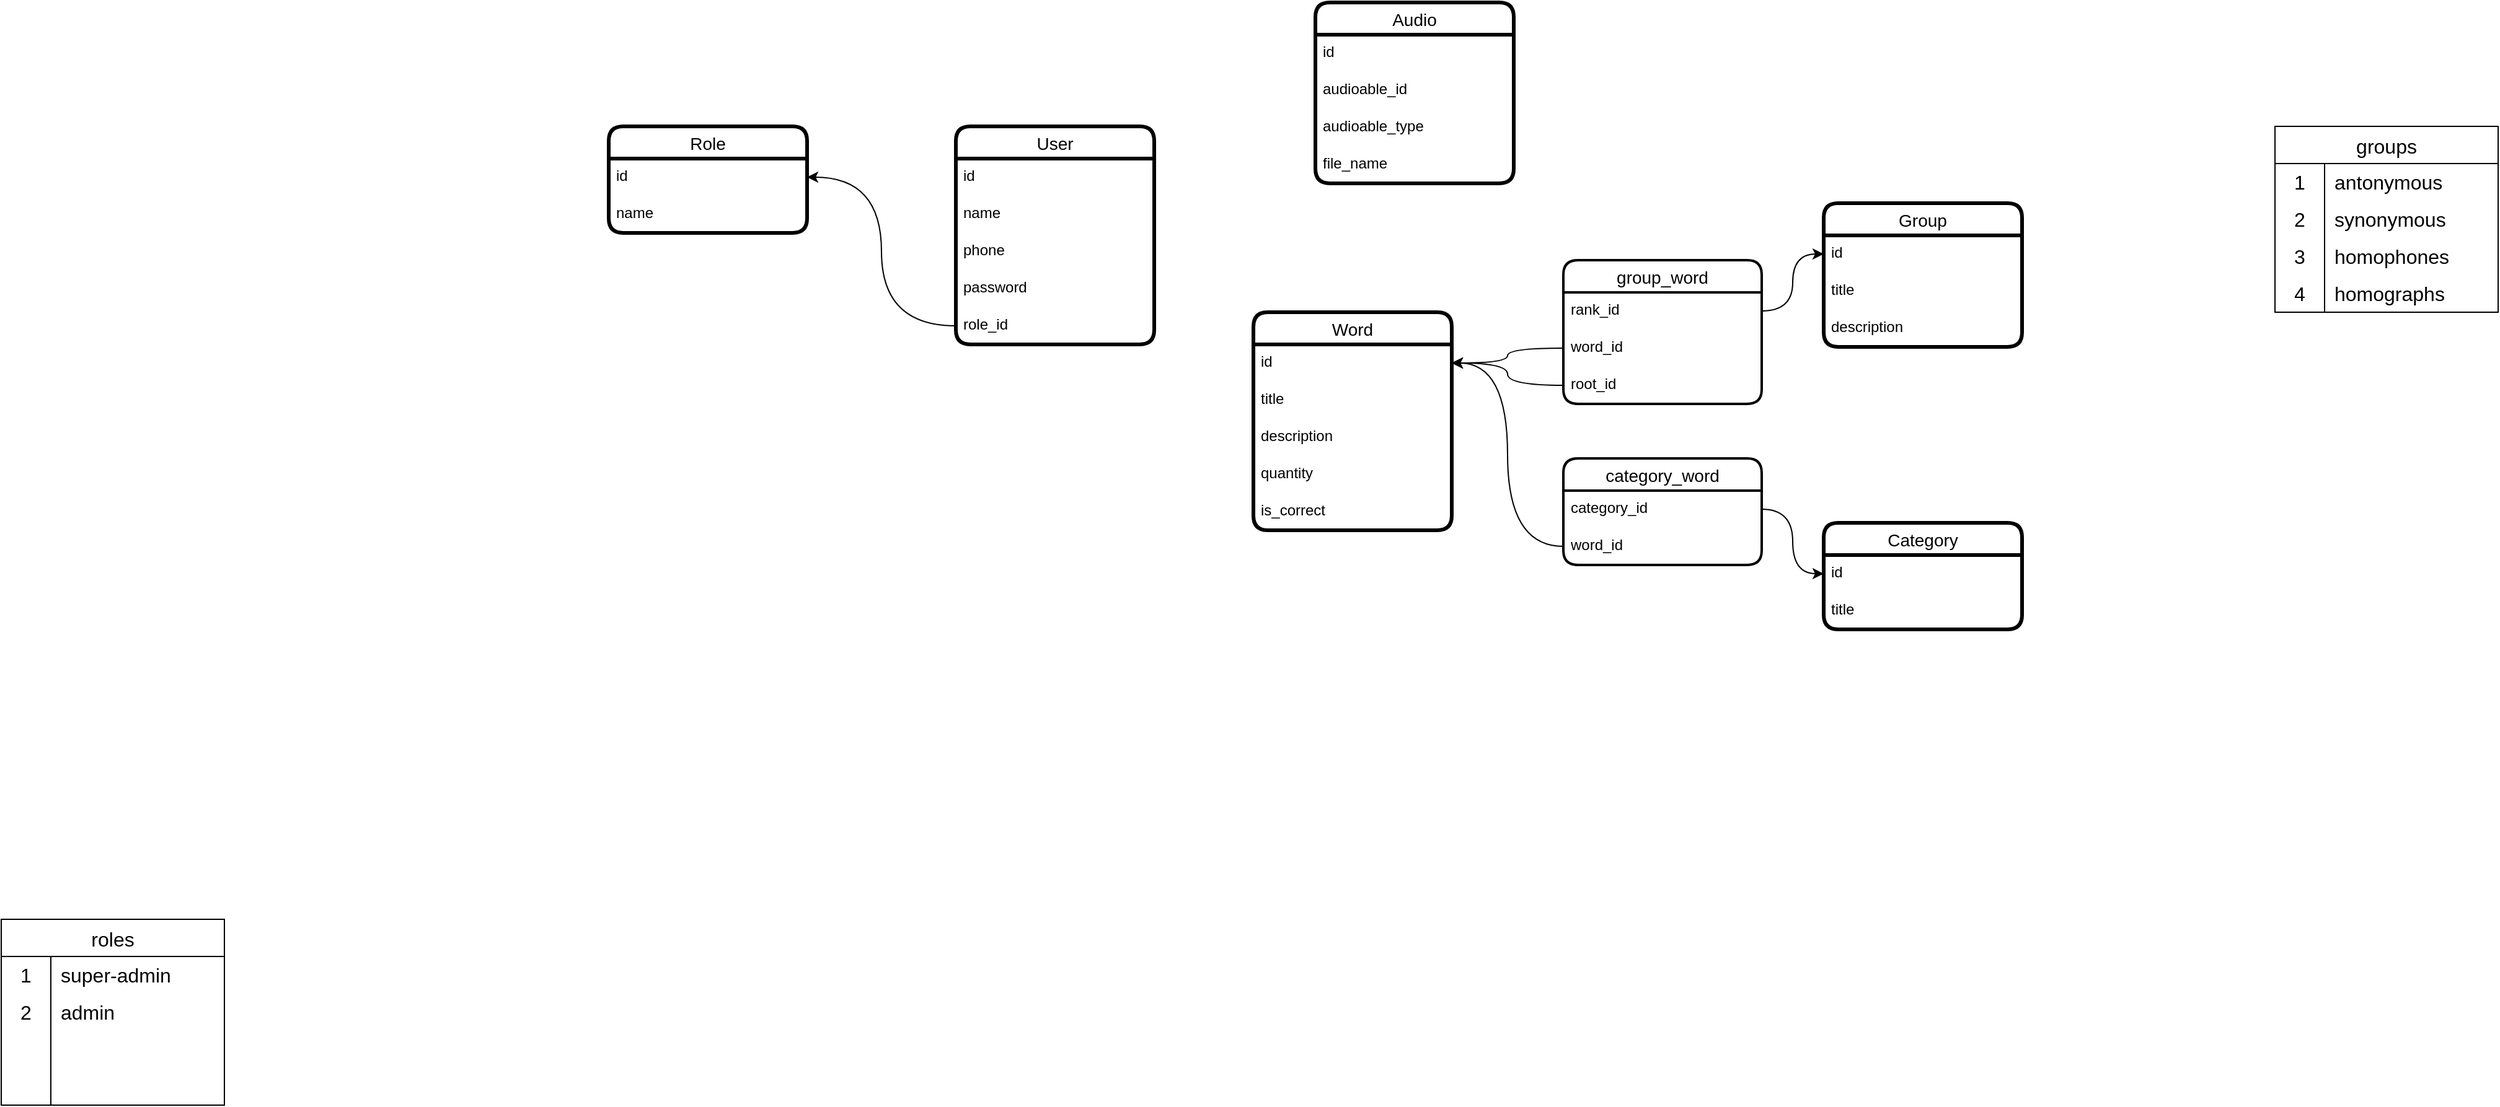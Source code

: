 <mxfile version="22.1.3" type="github">
  <diagram name="Страница 1" id="WVxcMm0KjkR60h23hDJV">
    <mxGraphModel dx="2200" dy="1868" grid="1" gridSize="10" guides="1" tooltips="1" connect="1" arrows="1" fold="1" page="1" pageScale="1" pageWidth="827" pageHeight="1169" math="0" shadow="0">
      <root>
        <mxCell id="0" />
        <mxCell id="1" parent="0" />
        <mxCell id="9s2KFk0PjAGt847YJdl5-2" value="User" style="swimlane;fontStyle=0;childLayout=stackLayout;horizontal=1;startSize=26;horizontalStack=0;resizeParent=1;resizeParentMax=0;resizeLast=0;collapsible=1;marginBottom=0;align=center;fontSize=14;rounded=1;strokeWidth=3;" parent="1" vertex="1">
          <mxGeometry x="590" y="-160" width="160" height="176" as="geometry" />
        </mxCell>
        <mxCell id="9s2KFk0PjAGt847YJdl5-3" value="id" style="text;strokeColor=none;fillColor=none;spacingLeft=4;spacingRight=4;overflow=hidden;rotatable=0;points=[[0,0.5],[1,0.5]];portConstraint=eastwest;fontSize=12;whiteSpace=wrap;html=1;" parent="9s2KFk0PjAGt847YJdl5-2" vertex="1">
          <mxGeometry y="26" width="160" height="30" as="geometry" />
        </mxCell>
        <mxCell id="9s2KFk0PjAGt847YJdl5-4" value="name" style="text;strokeColor=none;fillColor=none;spacingLeft=4;spacingRight=4;overflow=hidden;rotatable=0;points=[[0,0.5],[1,0.5]];portConstraint=eastwest;fontSize=12;whiteSpace=wrap;html=1;" parent="9s2KFk0PjAGt847YJdl5-2" vertex="1">
          <mxGeometry y="56" width="160" height="30" as="geometry" />
        </mxCell>
        <mxCell id="9s2KFk0PjAGt847YJdl5-5" value="phone" style="text;strokeColor=none;fillColor=none;spacingLeft=4;spacingRight=4;overflow=hidden;rotatable=0;points=[[0,0.5],[1,0.5]];portConstraint=eastwest;fontSize=12;whiteSpace=wrap;html=1;" parent="9s2KFk0PjAGt847YJdl5-2" vertex="1">
          <mxGeometry y="86" width="160" height="30" as="geometry" />
        </mxCell>
        <mxCell id="9s2KFk0PjAGt847YJdl5-6" value="password" style="text;strokeColor=none;fillColor=none;spacingLeft=4;spacingRight=4;overflow=hidden;rotatable=0;points=[[0,0.5],[1,0.5]];portConstraint=eastwest;fontSize=12;whiteSpace=wrap;html=1;" parent="9s2KFk0PjAGt847YJdl5-2" vertex="1">
          <mxGeometry y="116" width="160" height="30" as="geometry" />
        </mxCell>
        <mxCell id="KiJKbOR4MMH_Shu24o2U-1" value="role_id" style="text;strokeColor=none;fillColor=none;spacingLeft=4;spacingRight=4;overflow=hidden;rotatable=0;points=[[0,0.5],[1,0.5]];portConstraint=eastwest;fontSize=12;whiteSpace=wrap;html=1;" vertex="1" parent="9s2KFk0PjAGt847YJdl5-2">
          <mxGeometry y="146" width="160" height="30" as="geometry" />
        </mxCell>
        <mxCell id="9s2KFk0PjAGt847YJdl5-7" value="Role" style="swimlane;fontStyle=0;childLayout=stackLayout;horizontal=1;startSize=26;horizontalStack=0;resizeParent=1;resizeParentMax=0;resizeLast=0;collapsible=1;marginBottom=0;align=center;fontSize=14;rounded=1;strokeWidth=3;" parent="1" vertex="1">
          <mxGeometry x="310" y="-160" width="160" height="86" as="geometry" />
        </mxCell>
        <mxCell id="9s2KFk0PjAGt847YJdl5-8" value="id" style="text;strokeColor=none;fillColor=none;spacingLeft=4;spacingRight=4;overflow=hidden;rotatable=0;points=[[0,0.5],[1,0.5]];portConstraint=eastwest;fontSize=12;whiteSpace=wrap;html=1;" parent="9s2KFk0PjAGt847YJdl5-7" vertex="1">
          <mxGeometry y="26" width="160" height="30" as="geometry" />
        </mxCell>
        <mxCell id="9s2KFk0PjAGt847YJdl5-9" value="name" style="text;strokeColor=none;fillColor=none;spacingLeft=4;spacingRight=4;overflow=hidden;rotatable=0;points=[[0,0.5],[1,0.5]];portConstraint=eastwest;fontSize=12;whiteSpace=wrap;html=1;" parent="9s2KFk0PjAGt847YJdl5-7" vertex="1">
          <mxGeometry y="56" width="160" height="30" as="geometry" />
        </mxCell>
        <mxCell id="9s2KFk0PjAGt847YJdl5-15" value="Word" style="swimlane;fontStyle=0;childLayout=stackLayout;horizontal=1;startSize=26;horizontalStack=0;resizeParent=1;resizeParentMax=0;resizeLast=0;collapsible=1;marginBottom=0;align=center;fontSize=14;rounded=1;strokeWidth=3;" parent="1" vertex="1">
          <mxGeometry x="830" y="-10" width="160" height="176" as="geometry" />
        </mxCell>
        <mxCell id="9s2KFk0PjAGt847YJdl5-16" value="id" style="text;strokeColor=none;fillColor=none;spacingLeft=4;spacingRight=4;overflow=hidden;rotatable=0;points=[[0,0.5],[1,0.5]];portConstraint=eastwest;fontSize=12;whiteSpace=wrap;html=1;" parent="9s2KFk0PjAGt847YJdl5-15" vertex="1">
          <mxGeometry y="26" width="160" height="30" as="geometry" />
        </mxCell>
        <mxCell id="9s2KFk0PjAGt847YJdl5-17" value="title" style="text;strokeColor=none;fillColor=none;spacingLeft=4;spacingRight=4;overflow=hidden;rotatable=0;points=[[0,0.5],[1,0.5]];portConstraint=eastwest;fontSize=12;whiteSpace=wrap;html=1;" parent="9s2KFk0PjAGt847YJdl5-15" vertex="1">
          <mxGeometry y="56" width="160" height="30" as="geometry" />
        </mxCell>
        <mxCell id="9s2KFk0PjAGt847YJdl5-18" value="description" style="text;strokeColor=none;fillColor=none;spacingLeft=4;spacingRight=4;overflow=hidden;rotatable=0;points=[[0,0.5],[1,0.5]];portConstraint=eastwest;fontSize=12;whiteSpace=wrap;html=1;" parent="9s2KFk0PjAGt847YJdl5-15" vertex="1">
          <mxGeometry y="86" width="160" height="30" as="geometry" />
        </mxCell>
        <mxCell id="9s2KFk0PjAGt847YJdl5-58" value="quantity" style="text;strokeColor=none;fillColor=none;spacingLeft=4;spacingRight=4;overflow=hidden;rotatable=0;points=[[0,0.5],[1,0.5]];portConstraint=eastwest;fontSize=12;whiteSpace=wrap;html=1;" parent="9s2KFk0PjAGt847YJdl5-15" vertex="1">
          <mxGeometry y="116" width="160" height="30" as="geometry" />
        </mxCell>
        <mxCell id="9s2KFk0PjAGt847YJdl5-69" value="is_correct" style="text;strokeColor=none;fillColor=none;spacingLeft=4;spacingRight=4;overflow=hidden;rotatable=0;points=[[0,0.5],[1,0.5]];portConstraint=eastwest;fontSize=12;whiteSpace=wrap;html=1;" parent="9s2KFk0PjAGt847YJdl5-15" vertex="1">
          <mxGeometry y="146" width="160" height="30" as="geometry" />
        </mxCell>
        <mxCell id="9s2KFk0PjAGt847YJdl5-23" value="Category" style="swimlane;fontStyle=0;childLayout=stackLayout;horizontal=1;startSize=26;horizontalStack=0;resizeParent=1;resizeParentMax=0;resizeLast=0;collapsible=1;marginBottom=0;align=center;fontSize=14;rounded=1;strokeWidth=3;" parent="1" vertex="1">
          <mxGeometry x="1290" y="160" width="160" height="86" as="geometry" />
        </mxCell>
        <mxCell id="9s2KFk0PjAGt847YJdl5-24" value="id" style="text;strokeColor=none;fillColor=none;spacingLeft=4;spacingRight=4;overflow=hidden;rotatable=0;points=[[0,0.5],[1,0.5]];portConstraint=eastwest;fontSize=12;whiteSpace=wrap;html=1;" parent="9s2KFk0PjAGt847YJdl5-23" vertex="1">
          <mxGeometry y="26" width="160" height="30" as="geometry" />
        </mxCell>
        <mxCell id="9s2KFk0PjAGt847YJdl5-26" value="title" style="text;strokeColor=none;fillColor=none;spacingLeft=4;spacingRight=4;overflow=hidden;rotatable=0;points=[[0,0.5],[1,0.5]];portConstraint=eastwest;fontSize=12;whiteSpace=wrap;html=1;" parent="9s2KFk0PjAGt847YJdl5-23" vertex="1">
          <mxGeometry y="56" width="160" height="30" as="geometry" />
        </mxCell>
        <mxCell id="9s2KFk0PjAGt847YJdl5-28" value="category_word" style="swimlane;fontStyle=0;childLayout=stackLayout;horizontal=1;startSize=26;horizontalStack=0;resizeParent=1;resizeParentMax=0;resizeLast=0;collapsible=1;marginBottom=0;align=center;fontSize=14;rounded=1;strokeWidth=2;" parent="1" vertex="1">
          <mxGeometry x="1080" y="108" width="160" height="86" as="geometry" />
        </mxCell>
        <mxCell id="9s2KFk0PjAGt847YJdl5-30" value="category_id" style="text;strokeColor=none;fillColor=none;spacingLeft=4;spacingRight=4;overflow=hidden;rotatable=0;points=[[0,0.5],[1,0.5]];portConstraint=eastwest;fontSize=12;whiteSpace=wrap;html=1;" parent="9s2KFk0PjAGt847YJdl5-28" vertex="1">
          <mxGeometry y="26" width="160" height="30" as="geometry" />
        </mxCell>
        <mxCell id="9s2KFk0PjAGt847YJdl5-31" value="word_id" style="text;strokeColor=none;fillColor=none;spacingLeft=4;spacingRight=4;overflow=hidden;rotatable=0;points=[[0,0.5],[1,0.5]];portConstraint=eastwest;fontSize=12;whiteSpace=wrap;html=1;" parent="9s2KFk0PjAGt847YJdl5-28" vertex="1">
          <mxGeometry y="56" width="160" height="30" as="geometry" />
        </mxCell>
        <mxCell id="9s2KFk0PjAGt847YJdl5-32" style="edgeStyle=orthogonalEdgeStyle;rounded=0;orthogonalLoop=1;jettySize=auto;html=1;curved=1;" parent="1" source="9s2KFk0PjAGt847YJdl5-31" target="9s2KFk0PjAGt847YJdl5-16" edge="1">
          <mxGeometry relative="1" as="geometry" />
        </mxCell>
        <mxCell id="9s2KFk0PjAGt847YJdl5-34" style="edgeStyle=orthogonalEdgeStyle;rounded=0;orthogonalLoop=1;jettySize=auto;html=1;entryX=0;entryY=0.5;entryDx=0;entryDy=0;curved=1;" parent="1" source="9s2KFk0PjAGt847YJdl5-30" target="9s2KFk0PjAGt847YJdl5-24" edge="1">
          <mxGeometry relative="1" as="geometry" />
        </mxCell>
        <mxCell id="9s2KFk0PjAGt847YJdl5-51" value="Audio" style="swimlane;fontStyle=0;childLayout=stackLayout;horizontal=1;startSize=26;horizontalStack=0;resizeParent=1;resizeParentMax=0;resizeLast=0;collapsible=1;marginBottom=0;align=center;fontSize=14;rounded=1;strokeWidth=3;" parent="1" vertex="1">
          <mxGeometry x="880" y="-260" width="160" height="146" as="geometry" />
        </mxCell>
        <mxCell id="9s2KFk0PjAGt847YJdl5-52" value="id" style="text;strokeColor=none;fillColor=none;spacingLeft=4;spacingRight=4;overflow=hidden;rotatable=0;points=[[0,0.5],[1,0.5]];portConstraint=eastwest;fontSize=12;whiteSpace=wrap;html=1;" parent="9s2KFk0PjAGt847YJdl5-51" vertex="1">
          <mxGeometry y="26" width="160" height="30" as="geometry" />
        </mxCell>
        <mxCell id="9s2KFk0PjAGt847YJdl5-53" value="audioable_id" style="text;strokeColor=none;fillColor=none;spacingLeft=4;spacingRight=4;overflow=hidden;rotatable=0;points=[[0,0.5],[1,0.5]];portConstraint=eastwest;fontSize=12;whiteSpace=wrap;html=1;" parent="9s2KFk0PjAGt847YJdl5-51" vertex="1">
          <mxGeometry y="56" width="160" height="30" as="geometry" />
        </mxCell>
        <mxCell id="9s2KFk0PjAGt847YJdl5-54" value="audioable_type" style="text;strokeColor=none;fillColor=none;spacingLeft=4;spacingRight=4;overflow=hidden;rotatable=0;points=[[0,0.5],[1,0.5]];portConstraint=eastwest;fontSize=12;whiteSpace=wrap;html=1;" parent="9s2KFk0PjAGt847YJdl5-51" vertex="1">
          <mxGeometry y="86" width="160" height="30" as="geometry" />
        </mxCell>
        <mxCell id="9s2KFk0PjAGt847YJdl5-55" value="file_name" style="text;strokeColor=none;fillColor=none;spacingLeft=4;spacingRight=4;overflow=hidden;rotatable=0;points=[[0,0.5],[1,0.5]];portConstraint=eastwest;fontSize=12;whiteSpace=wrap;html=1;" parent="9s2KFk0PjAGt847YJdl5-51" vertex="1">
          <mxGeometry y="116" width="160" height="30" as="geometry" />
        </mxCell>
        <mxCell id="lNS93OK5RGvGRz_8EtCV-1" value="roles" style="shape=table;startSize=30;container=1;collapsible=0;childLayout=tableLayout;fixedRows=1;rowLines=0;fontStyle=0;strokeColor=default;fontSize=16;" parent="1" vertex="1">
          <mxGeometry x="-180" y="480" width="180" height="150" as="geometry" />
        </mxCell>
        <mxCell id="lNS93OK5RGvGRz_8EtCV-2" value="" style="shape=tableRow;horizontal=0;startSize=0;swimlaneHead=0;swimlaneBody=0;top=0;left=0;bottom=0;right=0;collapsible=0;dropTarget=0;fillColor=none;points=[[0,0.5],[1,0.5]];portConstraint=eastwest;strokeColor=inherit;fontSize=16;" parent="lNS93OK5RGvGRz_8EtCV-1" vertex="1">
          <mxGeometry y="30" width="180" height="30" as="geometry" />
        </mxCell>
        <mxCell id="lNS93OK5RGvGRz_8EtCV-3" value="1" style="shape=partialRectangle;html=1;whiteSpace=wrap;connectable=0;fillColor=none;top=0;left=0;bottom=0;right=0;overflow=hidden;pointerEvents=1;strokeColor=inherit;fontSize=16;" parent="lNS93OK5RGvGRz_8EtCV-2" vertex="1">
          <mxGeometry width="40" height="30" as="geometry">
            <mxRectangle width="40" height="30" as="alternateBounds" />
          </mxGeometry>
        </mxCell>
        <mxCell id="lNS93OK5RGvGRz_8EtCV-4" value="super-admin" style="shape=partialRectangle;html=1;whiteSpace=wrap;connectable=0;fillColor=none;top=0;left=0;bottom=0;right=0;align=left;spacingLeft=6;overflow=hidden;strokeColor=inherit;fontSize=16;" parent="lNS93OK5RGvGRz_8EtCV-2" vertex="1">
          <mxGeometry x="40" width="140" height="30" as="geometry">
            <mxRectangle width="140" height="30" as="alternateBounds" />
          </mxGeometry>
        </mxCell>
        <mxCell id="lNS93OK5RGvGRz_8EtCV-5" value="" style="shape=tableRow;horizontal=0;startSize=0;swimlaneHead=0;swimlaneBody=0;top=0;left=0;bottom=0;right=0;collapsible=0;dropTarget=0;fillColor=none;points=[[0,0.5],[1,0.5]];portConstraint=eastwest;strokeColor=inherit;fontSize=16;" parent="lNS93OK5RGvGRz_8EtCV-1" vertex="1">
          <mxGeometry y="60" width="180" height="30" as="geometry" />
        </mxCell>
        <mxCell id="lNS93OK5RGvGRz_8EtCV-6" value="2" style="shape=partialRectangle;html=1;whiteSpace=wrap;connectable=0;fillColor=none;top=0;left=0;bottom=0;right=0;overflow=hidden;strokeColor=inherit;fontSize=16;" parent="lNS93OK5RGvGRz_8EtCV-5" vertex="1">
          <mxGeometry width="40" height="30" as="geometry">
            <mxRectangle width="40" height="30" as="alternateBounds" />
          </mxGeometry>
        </mxCell>
        <mxCell id="lNS93OK5RGvGRz_8EtCV-7" value="admin" style="shape=partialRectangle;html=1;whiteSpace=wrap;connectable=0;fillColor=none;top=0;left=0;bottom=0;right=0;align=left;spacingLeft=6;overflow=hidden;strokeColor=inherit;fontSize=16;" parent="lNS93OK5RGvGRz_8EtCV-5" vertex="1">
          <mxGeometry x="40" width="140" height="30" as="geometry">
            <mxRectangle width="140" height="30" as="alternateBounds" />
          </mxGeometry>
        </mxCell>
        <mxCell id="lNS93OK5RGvGRz_8EtCV-8" value="" style="shape=tableRow;horizontal=0;startSize=0;swimlaneHead=0;swimlaneBody=0;top=0;left=0;bottom=0;right=0;collapsible=0;dropTarget=0;fillColor=none;points=[[0,0.5],[1,0.5]];portConstraint=eastwest;strokeColor=inherit;fontSize=16;" parent="lNS93OK5RGvGRz_8EtCV-1" vertex="1">
          <mxGeometry y="90" width="180" height="30" as="geometry" />
        </mxCell>
        <mxCell id="lNS93OK5RGvGRz_8EtCV-9" value="" style="shape=partialRectangle;html=1;whiteSpace=wrap;connectable=0;fillColor=none;top=0;left=0;bottom=0;right=0;overflow=hidden;strokeColor=inherit;fontSize=16;" parent="lNS93OK5RGvGRz_8EtCV-8" vertex="1">
          <mxGeometry width="40" height="30" as="geometry">
            <mxRectangle width="40" height="30" as="alternateBounds" />
          </mxGeometry>
        </mxCell>
        <mxCell id="lNS93OK5RGvGRz_8EtCV-10" value="" style="shape=partialRectangle;html=1;whiteSpace=wrap;connectable=0;fillColor=none;top=0;left=0;bottom=0;right=0;align=left;spacingLeft=6;overflow=hidden;strokeColor=inherit;fontSize=16;" parent="lNS93OK5RGvGRz_8EtCV-8" vertex="1">
          <mxGeometry x="40" width="140" height="30" as="geometry">
            <mxRectangle width="140" height="30" as="alternateBounds" />
          </mxGeometry>
        </mxCell>
        <mxCell id="lNS93OK5RGvGRz_8EtCV-11" value="" style="shape=tableRow;horizontal=0;startSize=0;swimlaneHead=0;swimlaneBody=0;top=0;left=0;bottom=0;right=0;collapsible=0;dropTarget=0;fillColor=none;points=[[0,0.5],[1,0.5]];portConstraint=eastwest;strokeColor=inherit;fontSize=16;" parent="lNS93OK5RGvGRz_8EtCV-1" vertex="1">
          <mxGeometry y="120" width="180" height="30" as="geometry" />
        </mxCell>
        <mxCell id="lNS93OK5RGvGRz_8EtCV-12" value="" style="shape=partialRectangle;html=1;whiteSpace=wrap;connectable=0;fillColor=none;top=0;left=0;bottom=0;right=0;overflow=hidden;strokeColor=inherit;fontSize=16;" parent="lNS93OK5RGvGRz_8EtCV-11" vertex="1">
          <mxGeometry width="40" height="30" as="geometry">
            <mxRectangle width="40" height="30" as="alternateBounds" />
          </mxGeometry>
        </mxCell>
        <mxCell id="lNS93OK5RGvGRz_8EtCV-13" value="" style="shape=partialRectangle;html=1;whiteSpace=wrap;connectable=0;fillColor=none;top=0;left=0;bottom=0;right=0;align=left;spacingLeft=6;overflow=hidden;strokeColor=inherit;fontSize=16;" parent="lNS93OK5RGvGRz_8EtCV-11" vertex="1">
          <mxGeometry x="40" width="140" height="30" as="geometry">
            <mxRectangle width="140" height="30" as="alternateBounds" />
          </mxGeometry>
        </mxCell>
        <mxCell id="3O-wHNPVdunCnhCmh2ZS-1" value="Group" style="swimlane;fontStyle=0;childLayout=stackLayout;horizontal=1;startSize=26;horizontalStack=0;resizeParent=1;resizeParentMax=0;resizeLast=0;collapsible=1;marginBottom=0;align=center;fontSize=14;rounded=1;strokeWidth=3;" parent="1" vertex="1">
          <mxGeometry x="1290" y="-98" width="160" height="116" as="geometry" />
        </mxCell>
        <mxCell id="3O-wHNPVdunCnhCmh2ZS-2" value="id" style="text;strokeColor=none;fillColor=none;spacingLeft=4;spacingRight=4;overflow=hidden;rotatable=0;points=[[0,0.5],[1,0.5]];portConstraint=eastwest;fontSize=12;whiteSpace=wrap;html=1;" parent="3O-wHNPVdunCnhCmh2ZS-1" vertex="1">
          <mxGeometry y="26" width="160" height="30" as="geometry" />
        </mxCell>
        <mxCell id="3O-wHNPVdunCnhCmh2ZS-3" value="title" style="text;strokeColor=none;fillColor=none;spacingLeft=4;spacingRight=4;overflow=hidden;rotatable=0;points=[[0,0.5],[1,0.5]];portConstraint=eastwest;fontSize=12;whiteSpace=wrap;html=1;" parent="3O-wHNPVdunCnhCmh2ZS-1" vertex="1">
          <mxGeometry y="56" width="160" height="30" as="geometry" />
        </mxCell>
        <mxCell id="Y9FjBQoDKTLGdSzowrBU-4" value="description" style="text;strokeColor=none;fillColor=none;spacingLeft=4;spacingRight=4;overflow=hidden;rotatable=0;points=[[0,0.5],[1,0.5]];portConstraint=eastwest;fontSize=12;whiteSpace=wrap;html=1;" parent="3O-wHNPVdunCnhCmh2ZS-1" vertex="1">
          <mxGeometry y="86" width="160" height="30" as="geometry" />
        </mxCell>
        <mxCell id="3O-wHNPVdunCnhCmh2ZS-10" value="group_word" style="swimlane;fontStyle=0;childLayout=stackLayout;horizontal=1;startSize=26;horizontalStack=0;resizeParent=1;resizeParentMax=0;resizeLast=0;collapsible=1;marginBottom=0;align=center;fontSize=14;rounded=1;strokeWidth=2;" parent="1" vertex="1">
          <mxGeometry x="1080" y="-52" width="160" height="116" as="geometry" />
        </mxCell>
        <mxCell id="3O-wHNPVdunCnhCmh2ZS-14" value="rank_id" style="text;strokeColor=none;fillColor=none;spacingLeft=4;spacingRight=4;overflow=hidden;rotatable=0;points=[[0,0.5],[1,0.5]];portConstraint=eastwest;fontSize=12;whiteSpace=wrap;html=1;" parent="3O-wHNPVdunCnhCmh2ZS-10" vertex="1">
          <mxGeometry y="26" width="160" height="30" as="geometry" />
        </mxCell>
        <mxCell id="3O-wHNPVdunCnhCmh2ZS-12" value="word_id" style="text;strokeColor=none;fillColor=none;spacingLeft=4;spacingRight=4;overflow=hidden;rotatable=0;points=[[0,0.5],[1,0.5]];portConstraint=eastwest;fontSize=12;whiteSpace=wrap;html=1;" parent="3O-wHNPVdunCnhCmh2ZS-10" vertex="1">
          <mxGeometry y="56" width="160" height="30" as="geometry" />
        </mxCell>
        <mxCell id="3O-wHNPVdunCnhCmh2ZS-13" value="root_id" style="text;strokeColor=none;fillColor=none;spacingLeft=4;spacingRight=4;overflow=hidden;rotatable=0;points=[[0,0.5],[1,0.5]];portConstraint=eastwest;fontSize=12;whiteSpace=wrap;html=1;" parent="3O-wHNPVdunCnhCmh2ZS-10" vertex="1">
          <mxGeometry y="86" width="160" height="30" as="geometry" />
        </mxCell>
        <mxCell id="3O-wHNPVdunCnhCmh2ZS-15" style="edgeStyle=orthogonalEdgeStyle;rounded=0;orthogonalLoop=1;jettySize=auto;html=1;elbow=vertical;curved=1;" parent="1" source="3O-wHNPVdunCnhCmh2ZS-14" target="3O-wHNPVdunCnhCmh2ZS-2" edge="1">
          <mxGeometry relative="1" as="geometry" />
        </mxCell>
        <mxCell id="3O-wHNPVdunCnhCmh2ZS-16" style="edgeStyle=orthogonalEdgeStyle;rounded=0;orthogonalLoop=1;jettySize=auto;html=1;entryX=1;entryY=0.5;entryDx=0;entryDy=0;curved=1;" parent="1" source="3O-wHNPVdunCnhCmh2ZS-12" target="9s2KFk0PjAGt847YJdl5-16" edge="1">
          <mxGeometry relative="1" as="geometry" />
        </mxCell>
        <mxCell id="3O-wHNPVdunCnhCmh2ZS-17" style="edgeStyle=orthogonalEdgeStyle;rounded=0;orthogonalLoop=1;jettySize=auto;html=1;entryX=1;entryY=0.5;entryDx=0;entryDy=0;curved=1;" parent="1" source="3O-wHNPVdunCnhCmh2ZS-13" target="9s2KFk0PjAGt847YJdl5-16" edge="1">
          <mxGeometry relative="1" as="geometry" />
        </mxCell>
        <mxCell id="3O-wHNPVdunCnhCmh2ZS-18" value="groups" style="shape=table;startSize=30;container=1;collapsible=0;childLayout=tableLayout;fixedRows=1;rowLines=0;fontStyle=0;strokeColor=default;fontSize=16;" parent="1" vertex="1">
          <mxGeometry x="1654" y="-160" width="180" height="150" as="geometry" />
        </mxCell>
        <mxCell id="3O-wHNPVdunCnhCmh2ZS-19" value="" style="shape=tableRow;horizontal=0;startSize=0;swimlaneHead=0;swimlaneBody=0;top=0;left=0;bottom=0;right=0;collapsible=0;dropTarget=0;fillColor=none;points=[[0,0.5],[1,0.5]];portConstraint=eastwest;strokeColor=inherit;fontSize=16;" parent="3O-wHNPVdunCnhCmh2ZS-18" vertex="1">
          <mxGeometry y="30" width="180" height="30" as="geometry" />
        </mxCell>
        <mxCell id="3O-wHNPVdunCnhCmh2ZS-20" value="1" style="shape=partialRectangle;html=1;whiteSpace=wrap;connectable=0;fillColor=none;top=0;left=0;bottom=0;right=0;overflow=hidden;pointerEvents=1;strokeColor=inherit;fontSize=16;" parent="3O-wHNPVdunCnhCmh2ZS-19" vertex="1">
          <mxGeometry width="40" height="30" as="geometry">
            <mxRectangle width="40" height="30" as="alternateBounds" />
          </mxGeometry>
        </mxCell>
        <mxCell id="3O-wHNPVdunCnhCmh2ZS-21" value="antonymous" style="shape=partialRectangle;html=1;whiteSpace=wrap;connectable=0;fillColor=none;top=0;left=0;bottom=0;right=0;align=left;spacingLeft=6;overflow=hidden;strokeColor=inherit;fontSize=16;" parent="3O-wHNPVdunCnhCmh2ZS-19" vertex="1">
          <mxGeometry x="40" width="140" height="30" as="geometry">
            <mxRectangle width="140" height="30" as="alternateBounds" />
          </mxGeometry>
        </mxCell>
        <mxCell id="3O-wHNPVdunCnhCmh2ZS-22" value="" style="shape=tableRow;horizontal=0;startSize=0;swimlaneHead=0;swimlaneBody=0;top=0;left=0;bottom=0;right=0;collapsible=0;dropTarget=0;fillColor=none;points=[[0,0.5],[1,0.5]];portConstraint=eastwest;strokeColor=inherit;fontSize=16;" parent="3O-wHNPVdunCnhCmh2ZS-18" vertex="1">
          <mxGeometry y="60" width="180" height="30" as="geometry" />
        </mxCell>
        <mxCell id="3O-wHNPVdunCnhCmh2ZS-23" value="2" style="shape=partialRectangle;html=1;whiteSpace=wrap;connectable=0;fillColor=none;top=0;left=0;bottom=0;right=0;overflow=hidden;strokeColor=inherit;fontSize=16;" parent="3O-wHNPVdunCnhCmh2ZS-22" vertex="1">
          <mxGeometry width="40" height="30" as="geometry">
            <mxRectangle width="40" height="30" as="alternateBounds" />
          </mxGeometry>
        </mxCell>
        <mxCell id="3O-wHNPVdunCnhCmh2ZS-24" value="synonymous" style="shape=partialRectangle;html=1;whiteSpace=wrap;connectable=0;fillColor=none;top=0;left=0;bottom=0;right=0;align=left;spacingLeft=6;overflow=hidden;strokeColor=inherit;fontSize=16;" parent="3O-wHNPVdunCnhCmh2ZS-22" vertex="1">
          <mxGeometry x="40" width="140" height="30" as="geometry">
            <mxRectangle width="140" height="30" as="alternateBounds" />
          </mxGeometry>
        </mxCell>
        <mxCell id="3O-wHNPVdunCnhCmh2ZS-25" value="" style="shape=tableRow;horizontal=0;startSize=0;swimlaneHead=0;swimlaneBody=0;top=0;left=0;bottom=0;right=0;collapsible=0;dropTarget=0;fillColor=none;points=[[0,0.5],[1,0.5]];portConstraint=eastwest;strokeColor=inherit;fontSize=16;" parent="3O-wHNPVdunCnhCmh2ZS-18" vertex="1">
          <mxGeometry y="90" width="180" height="30" as="geometry" />
        </mxCell>
        <mxCell id="3O-wHNPVdunCnhCmh2ZS-26" value="3" style="shape=partialRectangle;html=1;whiteSpace=wrap;connectable=0;fillColor=none;top=0;left=0;bottom=0;right=0;overflow=hidden;strokeColor=inherit;fontSize=16;" parent="3O-wHNPVdunCnhCmh2ZS-25" vertex="1">
          <mxGeometry width="40" height="30" as="geometry">
            <mxRectangle width="40" height="30" as="alternateBounds" />
          </mxGeometry>
        </mxCell>
        <mxCell id="3O-wHNPVdunCnhCmh2ZS-27" value="homophones" style="shape=partialRectangle;html=1;whiteSpace=wrap;connectable=0;fillColor=none;top=0;left=0;bottom=0;right=0;align=left;spacingLeft=6;overflow=hidden;strokeColor=inherit;fontSize=16;" parent="3O-wHNPVdunCnhCmh2ZS-25" vertex="1">
          <mxGeometry x="40" width="140" height="30" as="geometry">
            <mxRectangle width="140" height="30" as="alternateBounds" />
          </mxGeometry>
        </mxCell>
        <mxCell id="3O-wHNPVdunCnhCmh2ZS-28" value="" style="shape=tableRow;horizontal=0;startSize=0;swimlaneHead=0;swimlaneBody=0;top=0;left=0;bottom=0;right=0;collapsible=0;dropTarget=0;fillColor=none;points=[[0,0.5],[1,0.5]];portConstraint=eastwest;strokeColor=inherit;fontSize=16;" parent="3O-wHNPVdunCnhCmh2ZS-18" vertex="1">
          <mxGeometry y="120" width="180" height="30" as="geometry" />
        </mxCell>
        <mxCell id="3O-wHNPVdunCnhCmh2ZS-29" value="4" style="shape=partialRectangle;html=1;whiteSpace=wrap;connectable=0;fillColor=none;top=0;left=0;bottom=0;right=0;overflow=hidden;strokeColor=inherit;fontSize=16;" parent="3O-wHNPVdunCnhCmh2ZS-28" vertex="1">
          <mxGeometry width="40" height="30" as="geometry">
            <mxRectangle width="40" height="30" as="alternateBounds" />
          </mxGeometry>
        </mxCell>
        <mxCell id="3O-wHNPVdunCnhCmh2ZS-30" value="homographs" style="shape=partialRectangle;html=1;whiteSpace=wrap;connectable=0;fillColor=none;top=0;left=0;bottom=0;right=0;align=left;spacingLeft=6;overflow=hidden;strokeColor=inherit;fontSize=16;" parent="3O-wHNPVdunCnhCmh2ZS-28" vertex="1">
          <mxGeometry x="40" width="140" height="30" as="geometry">
            <mxRectangle width="140" height="30" as="alternateBounds" />
          </mxGeometry>
        </mxCell>
        <mxCell id="KiJKbOR4MMH_Shu24o2U-2" style="edgeStyle=orthogonalEdgeStyle;rounded=0;orthogonalLoop=1;jettySize=auto;html=1;entryX=1;entryY=0.5;entryDx=0;entryDy=0;curved=1;" edge="1" parent="1" source="KiJKbOR4MMH_Shu24o2U-1" target="9s2KFk0PjAGt847YJdl5-8">
          <mxGeometry relative="1" as="geometry" />
        </mxCell>
      </root>
    </mxGraphModel>
  </diagram>
</mxfile>
